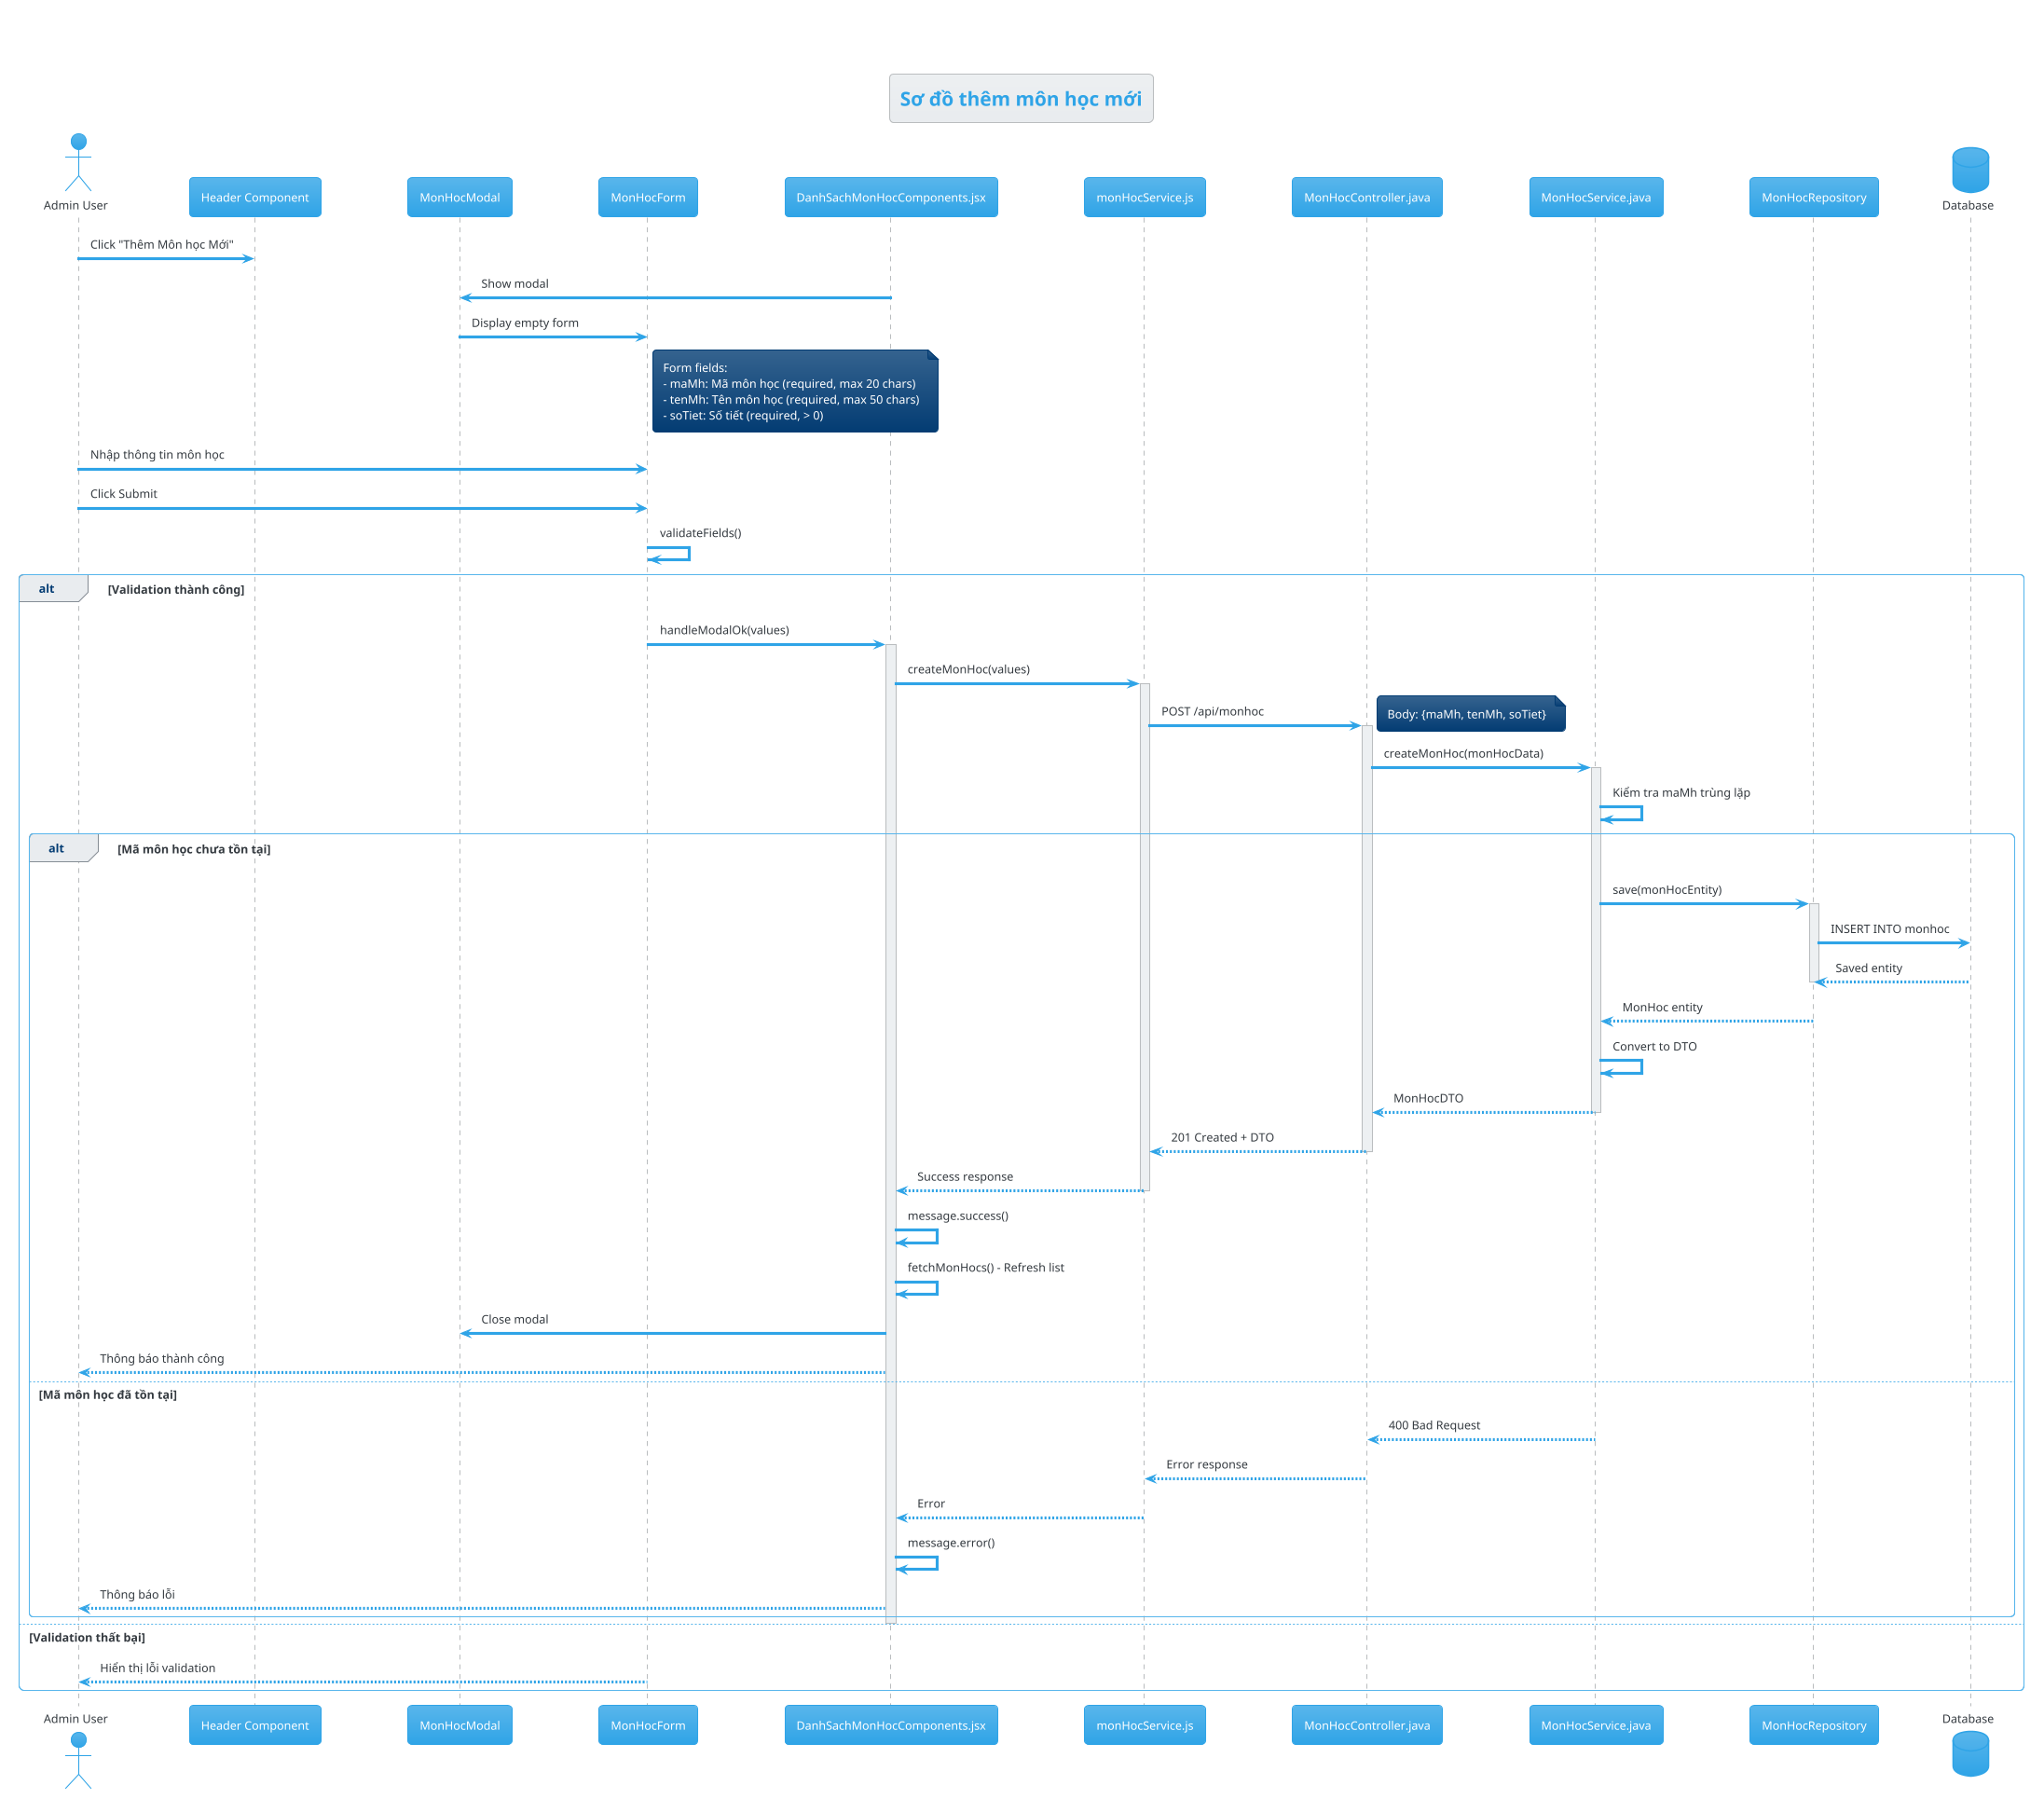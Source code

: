 @startuml
!theme cerulean
title Sơ đồ thêm môn học mới

actor "Admin User" as admin
participant "Header Component" as header
participant "MonHocModal" as modal
participant "MonHocForm" as form
participant "DanhSachMonHocComponents.jsx" as component
participant "monHocService.js" as service
participant "MonHocController.java" as controller
participant "MonHocService.java" as backendService
participant "MonHocRepository" as repository
database "Database" as db

admin -> header: Click "Thêm Môn học Mới"
header -> component: Trigger open modal
component -> modal: Show modal
modal -> form: Display empty form

note right of form
  Form fields:
  - maMh: Mã môn học (required, max 20 chars)
  - tenMh: Tên môn học (required, max 50 chars)
  - soTiet: Số tiết (required, > 0)
end note

admin -> form: Nhập thông tin môn học
admin -> form: Click Submit
form -> form: validateFields()

alt Validation thành công
    form -> component: handleModalOk(values)
    activate component

    component -> service: createMonHoc(values)
    activate service

    service -> controller: POST /api/monhoc
    note right: Body: {maMh, tenMh, soTiet}
    activate controller

    controller -> backendService: createMonHoc(monHocData)
    activate backendService

    backendService -> backendService: Kiểm tra maMh trùng lặp

    alt Mã môn học chưa tồn tại
        backendService -> repository: save(monHocEntity)
        activate repository

        repository -> db: INSERT INTO monhoc
        db --> repository: Saved entity
        deactivate repository

        repository --> backendService: MonHoc entity
        backendService -> backendService: Convert to DTO
        backendService --> controller: MonHocDTO
        deactivate backendService

        controller --> service: 201 Created + DTO
        deactivate controller

        service --> component: Success response
        deactivate service

        component -> component: message.success()
        component -> component: fetchMonHocs() - Refresh list
        component -> modal: Close modal
        component --> admin: Thông báo thành công

    else Mã môn học đã tồn tại
        backendService --> controller: 400 Bad Request
        deactivate backendService
        controller --> service: Error response
        deactivate controller
        service --> component: Error
        deactivate service
        component -> component: message.error()
        component --> admin: Thông báo lỗi
    end

    deactivate component

else Validation thất bại
    form --> admin: Hiển thị lỗi validation
end

@enduml
